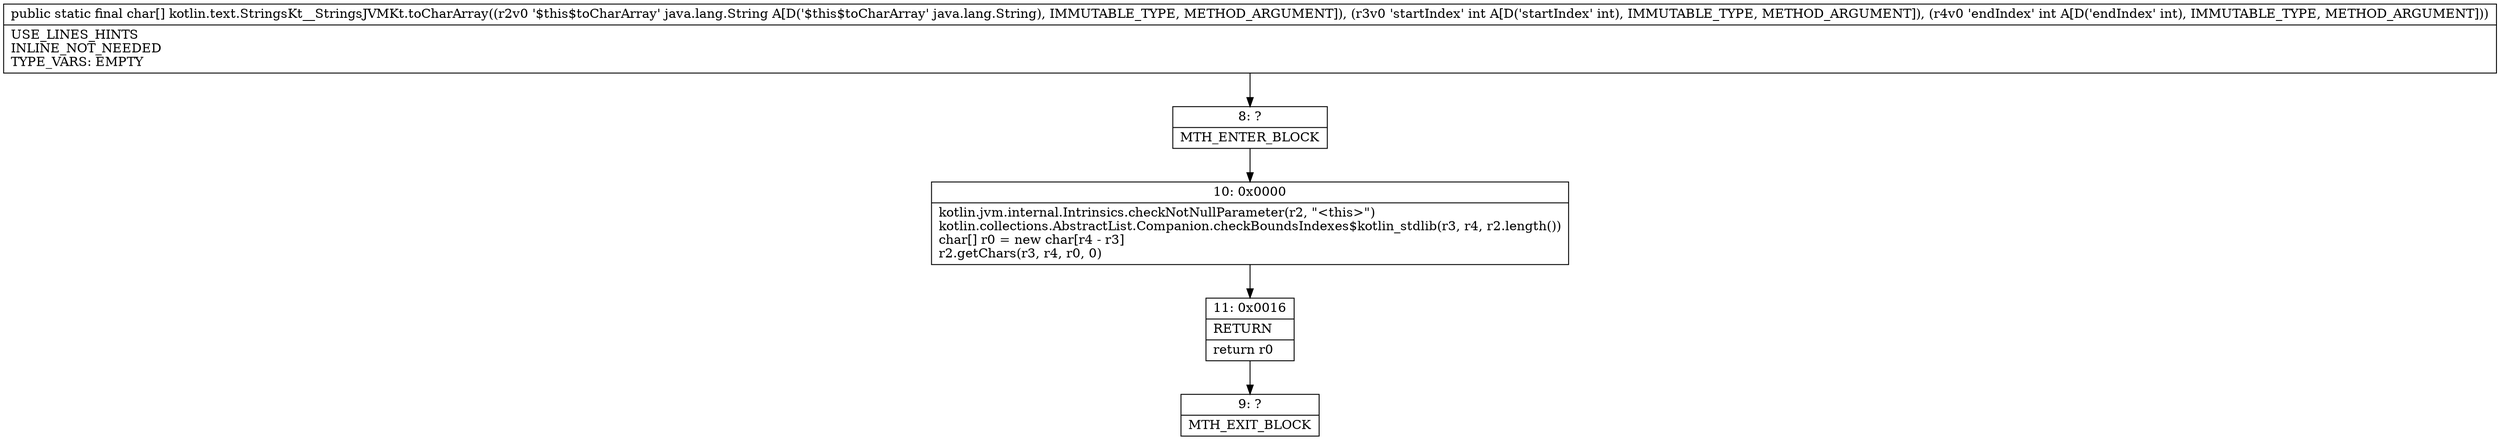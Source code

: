 digraph "CFG forkotlin.text.StringsKt__StringsJVMKt.toCharArray(Ljava\/lang\/String;II)[C" {
Node_8 [shape=record,label="{8\:\ ?|MTH_ENTER_BLOCK\l}"];
Node_10 [shape=record,label="{10\:\ 0x0000|kotlin.jvm.internal.Intrinsics.checkNotNullParameter(r2, \"\<this\>\")\lkotlin.collections.AbstractList.Companion.checkBoundsIndexes$kotlin_stdlib(r3, r4, r2.length())\lchar[] r0 = new char[r4 \- r3]\lr2.getChars(r3, r4, r0, 0)\l}"];
Node_11 [shape=record,label="{11\:\ 0x0016|RETURN\l|return r0\l}"];
Node_9 [shape=record,label="{9\:\ ?|MTH_EXIT_BLOCK\l}"];
MethodNode[shape=record,label="{public static final char[] kotlin.text.StringsKt__StringsJVMKt.toCharArray((r2v0 '$this$toCharArray' java.lang.String A[D('$this$toCharArray' java.lang.String), IMMUTABLE_TYPE, METHOD_ARGUMENT]), (r3v0 'startIndex' int A[D('startIndex' int), IMMUTABLE_TYPE, METHOD_ARGUMENT]), (r4v0 'endIndex' int A[D('endIndex' int), IMMUTABLE_TYPE, METHOD_ARGUMENT]))  | USE_LINES_HINTS\lINLINE_NOT_NEEDED\lTYPE_VARS: EMPTY\l}"];
MethodNode -> Node_8;Node_8 -> Node_10;
Node_10 -> Node_11;
Node_11 -> Node_9;
}

